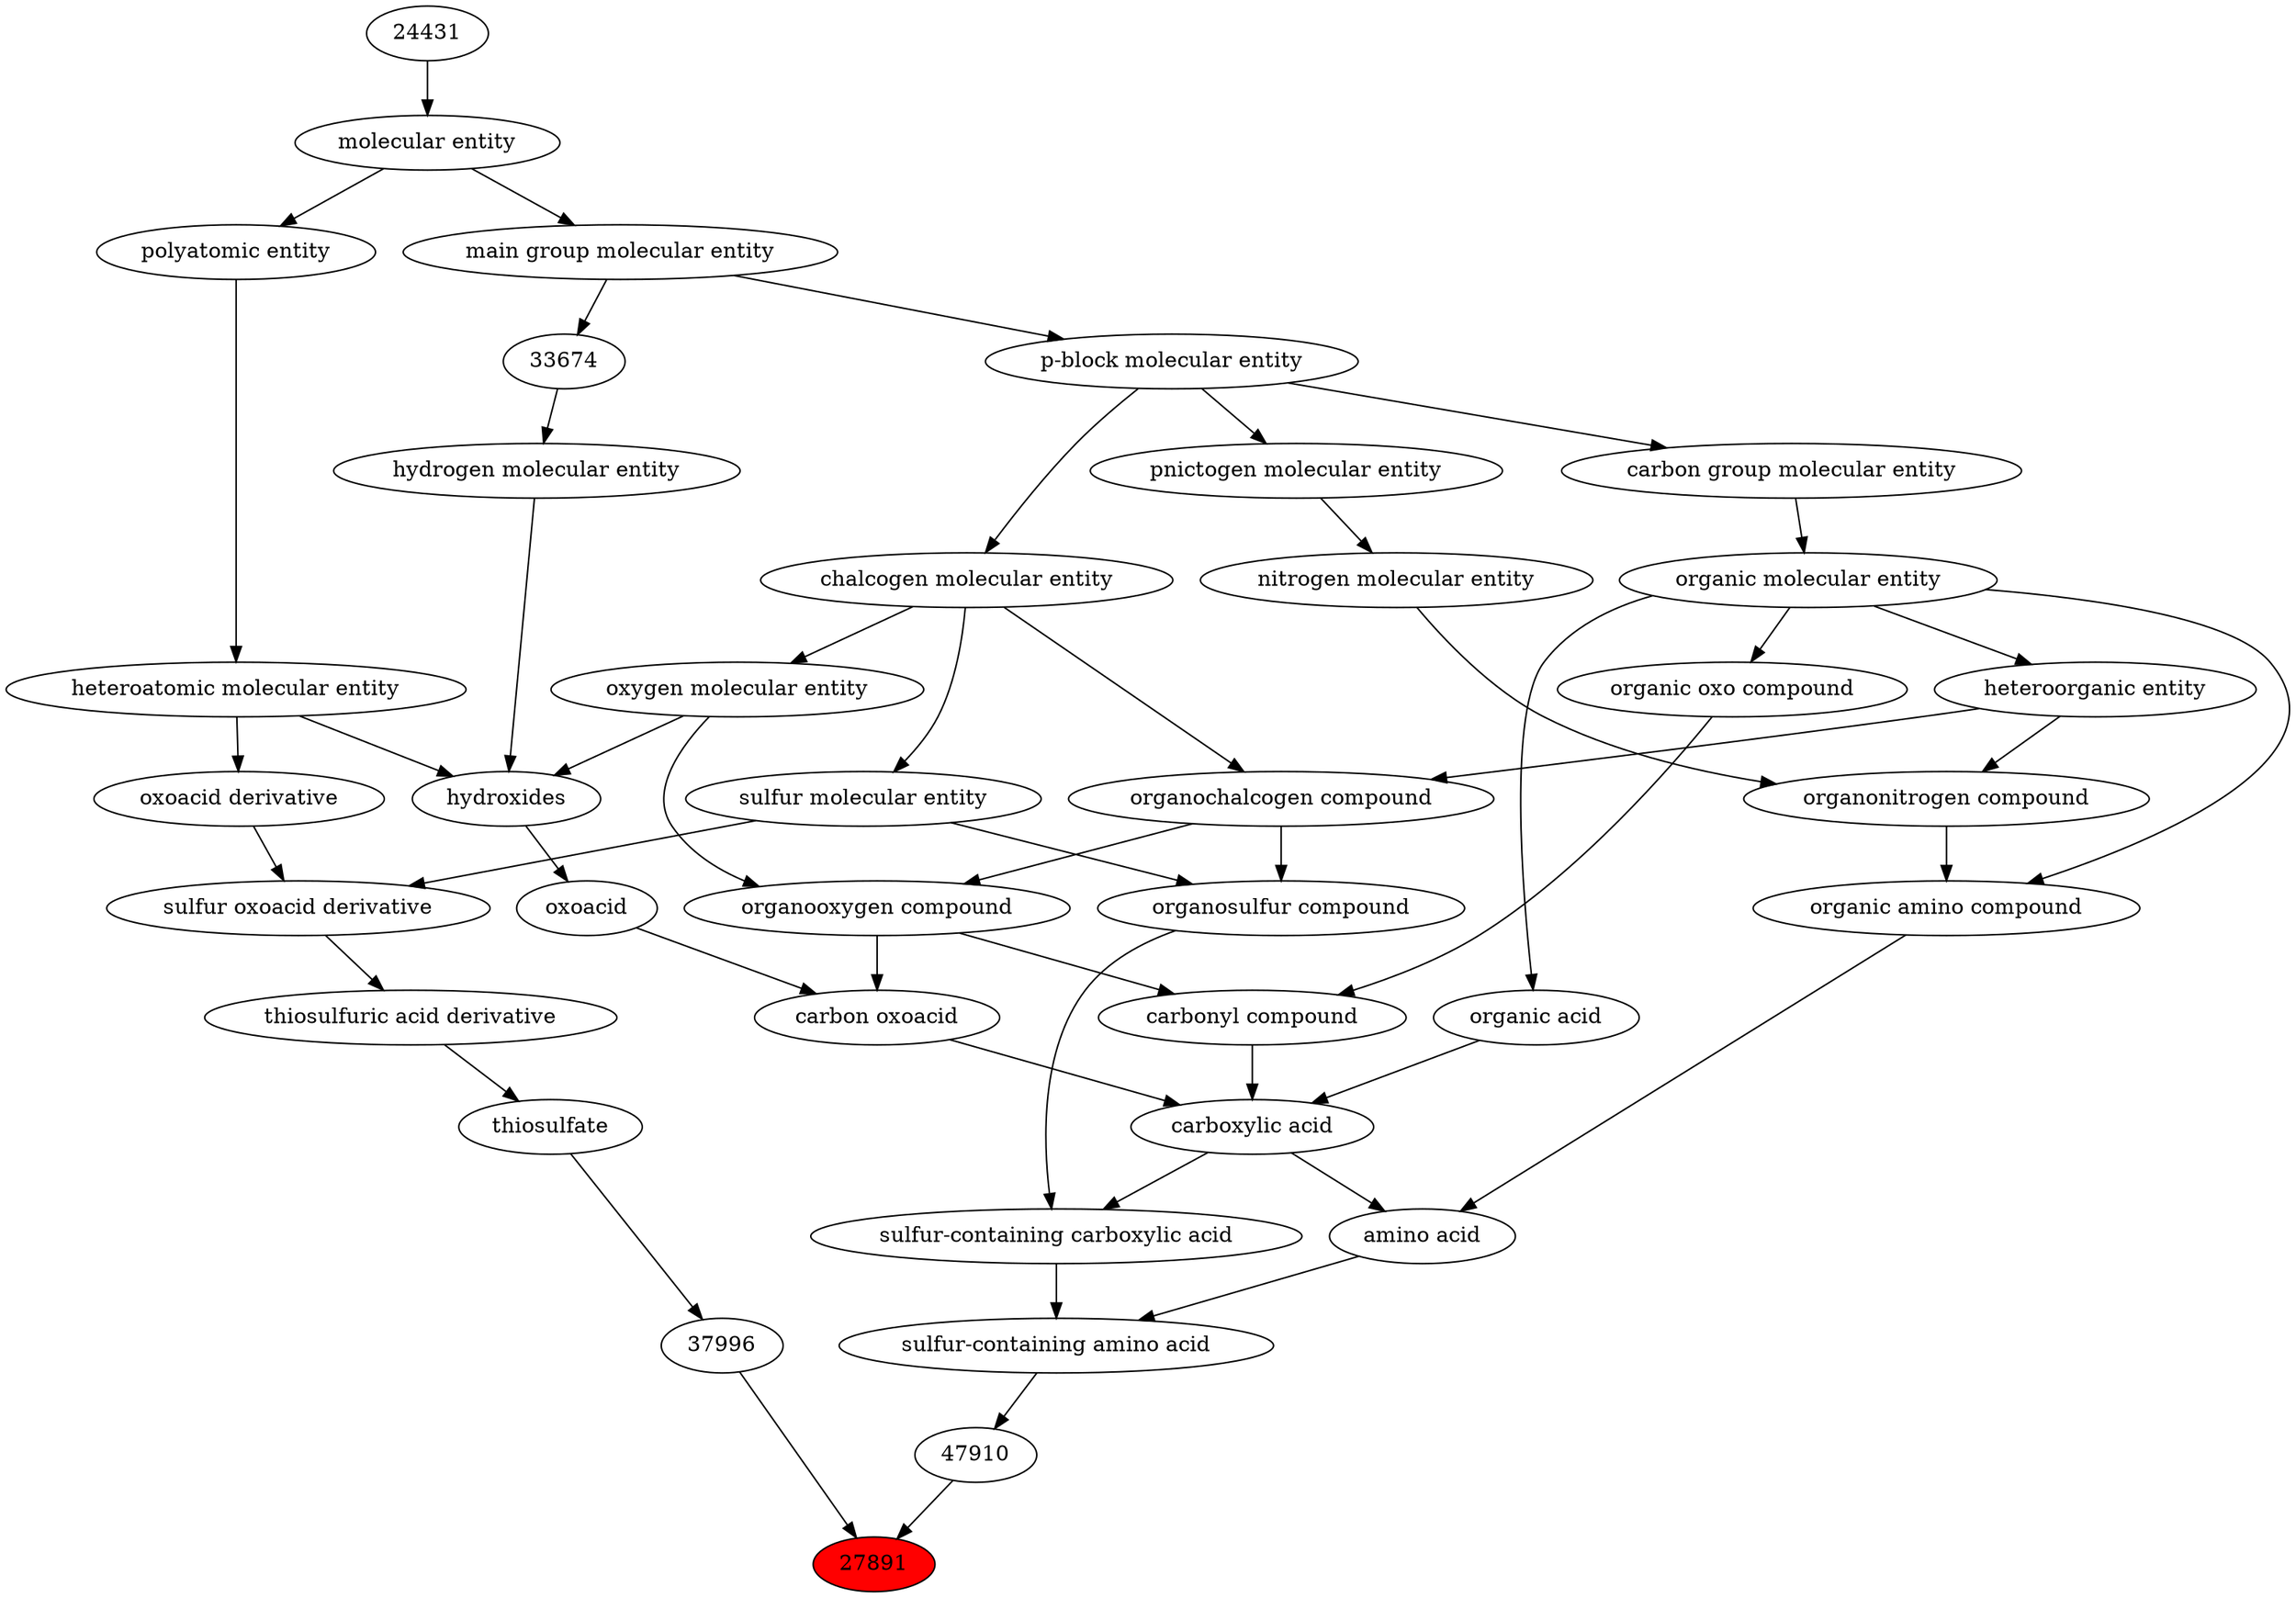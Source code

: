 digraph tree{ 
27891 [label="27891" fillcolor=red style=filled]
37996 -> 27891
47910 -> 27891
37996 [label="37996"]
26977 -> 37996
47910 [label="47910"]
26834 -> 47910
26977 [label="thiosulfate"]
37827 -> 26977
26834 [label="sulfur-containing amino acid"]
33576 -> 26834
33709 -> 26834
37827 [label="thiosulfuric acid derivative"]
33424 -> 37827
33576 [label="sulfur-containing carboxylic acid"]
33575 -> 33576
33261 -> 33576
33709 [label="amino acid"]
50047 -> 33709
33575 -> 33709
33424 [label="sulfur oxoacid derivative"]
33241 -> 33424
26835 -> 33424
33575 [label="carboxylic acid"]
36586 -> 33575
35605 -> 33575
64709 -> 33575
33261 [label="organosulfur compound"]
36962 -> 33261
26835 -> 33261
50047 [label="organic amino compound"]
50860 -> 50047
35352 -> 50047
33241 [label="oxoacid derivative"]
37577 -> 33241
26835 [label="sulfur molecular entity"]
33304 -> 26835
36586 [label="carbonyl compound"]
36587 -> 36586
36963 -> 36586
35605 [label="carbon oxoacid"]
24833 -> 35605
36963 -> 35605
64709 [label="organic acid"]
50860 -> 64709
36962 [label="organochalcogen compound"]
33285 -> 36962
33304 -> 36962
50860 [label="organic molecular entity"]
33582 -> 50860
35352 [label="organonitrogen compound"]
51143 -> 35352
33285 -> 35352
37577 [label="heteroatomic molecular entity"]
36357 -> 37577
33304 [label="chalcogen molecular entity"]
33675 -> 33304
36587 [label="organic oxo compound"]
50860 -> 36587
36963 [label="organooxygen compound"]
36962 -> 36963
25806 -> 36963
24833 [label="oxoacid"]
24651 -> 24833
33285 [label="heteroorganic entity"]
50860 -> 33285
33582 [label="carbon group molecular entity"]
33675 -> 33582
51143 [label="nitrogen molecular entity"]
33302 -> 51143
36357 [label="polyatomic entity"]
23367 -> 36357
33675 [label="p-block molecular entity"]
33579 -> 33675
25806 [label="oxygen molecular entity"]
33304 -> 25806
24651 [label="hydroxides"]
25806 -> 24651
33608 -> 24651
37577 -> 24651
33302 [label="pnictogen molecular entity"]
33675 -> 33302
23367 [label="molecular entity"]
24431 -> 23367
33579 [label="main group molecular entity"]
23367 -> 33579
33608 [label="hydrogen molecular entity"]
33674 -> 33608
24431 [label="24431"]
33674 [label="33674"]
33579 -> 33674
}